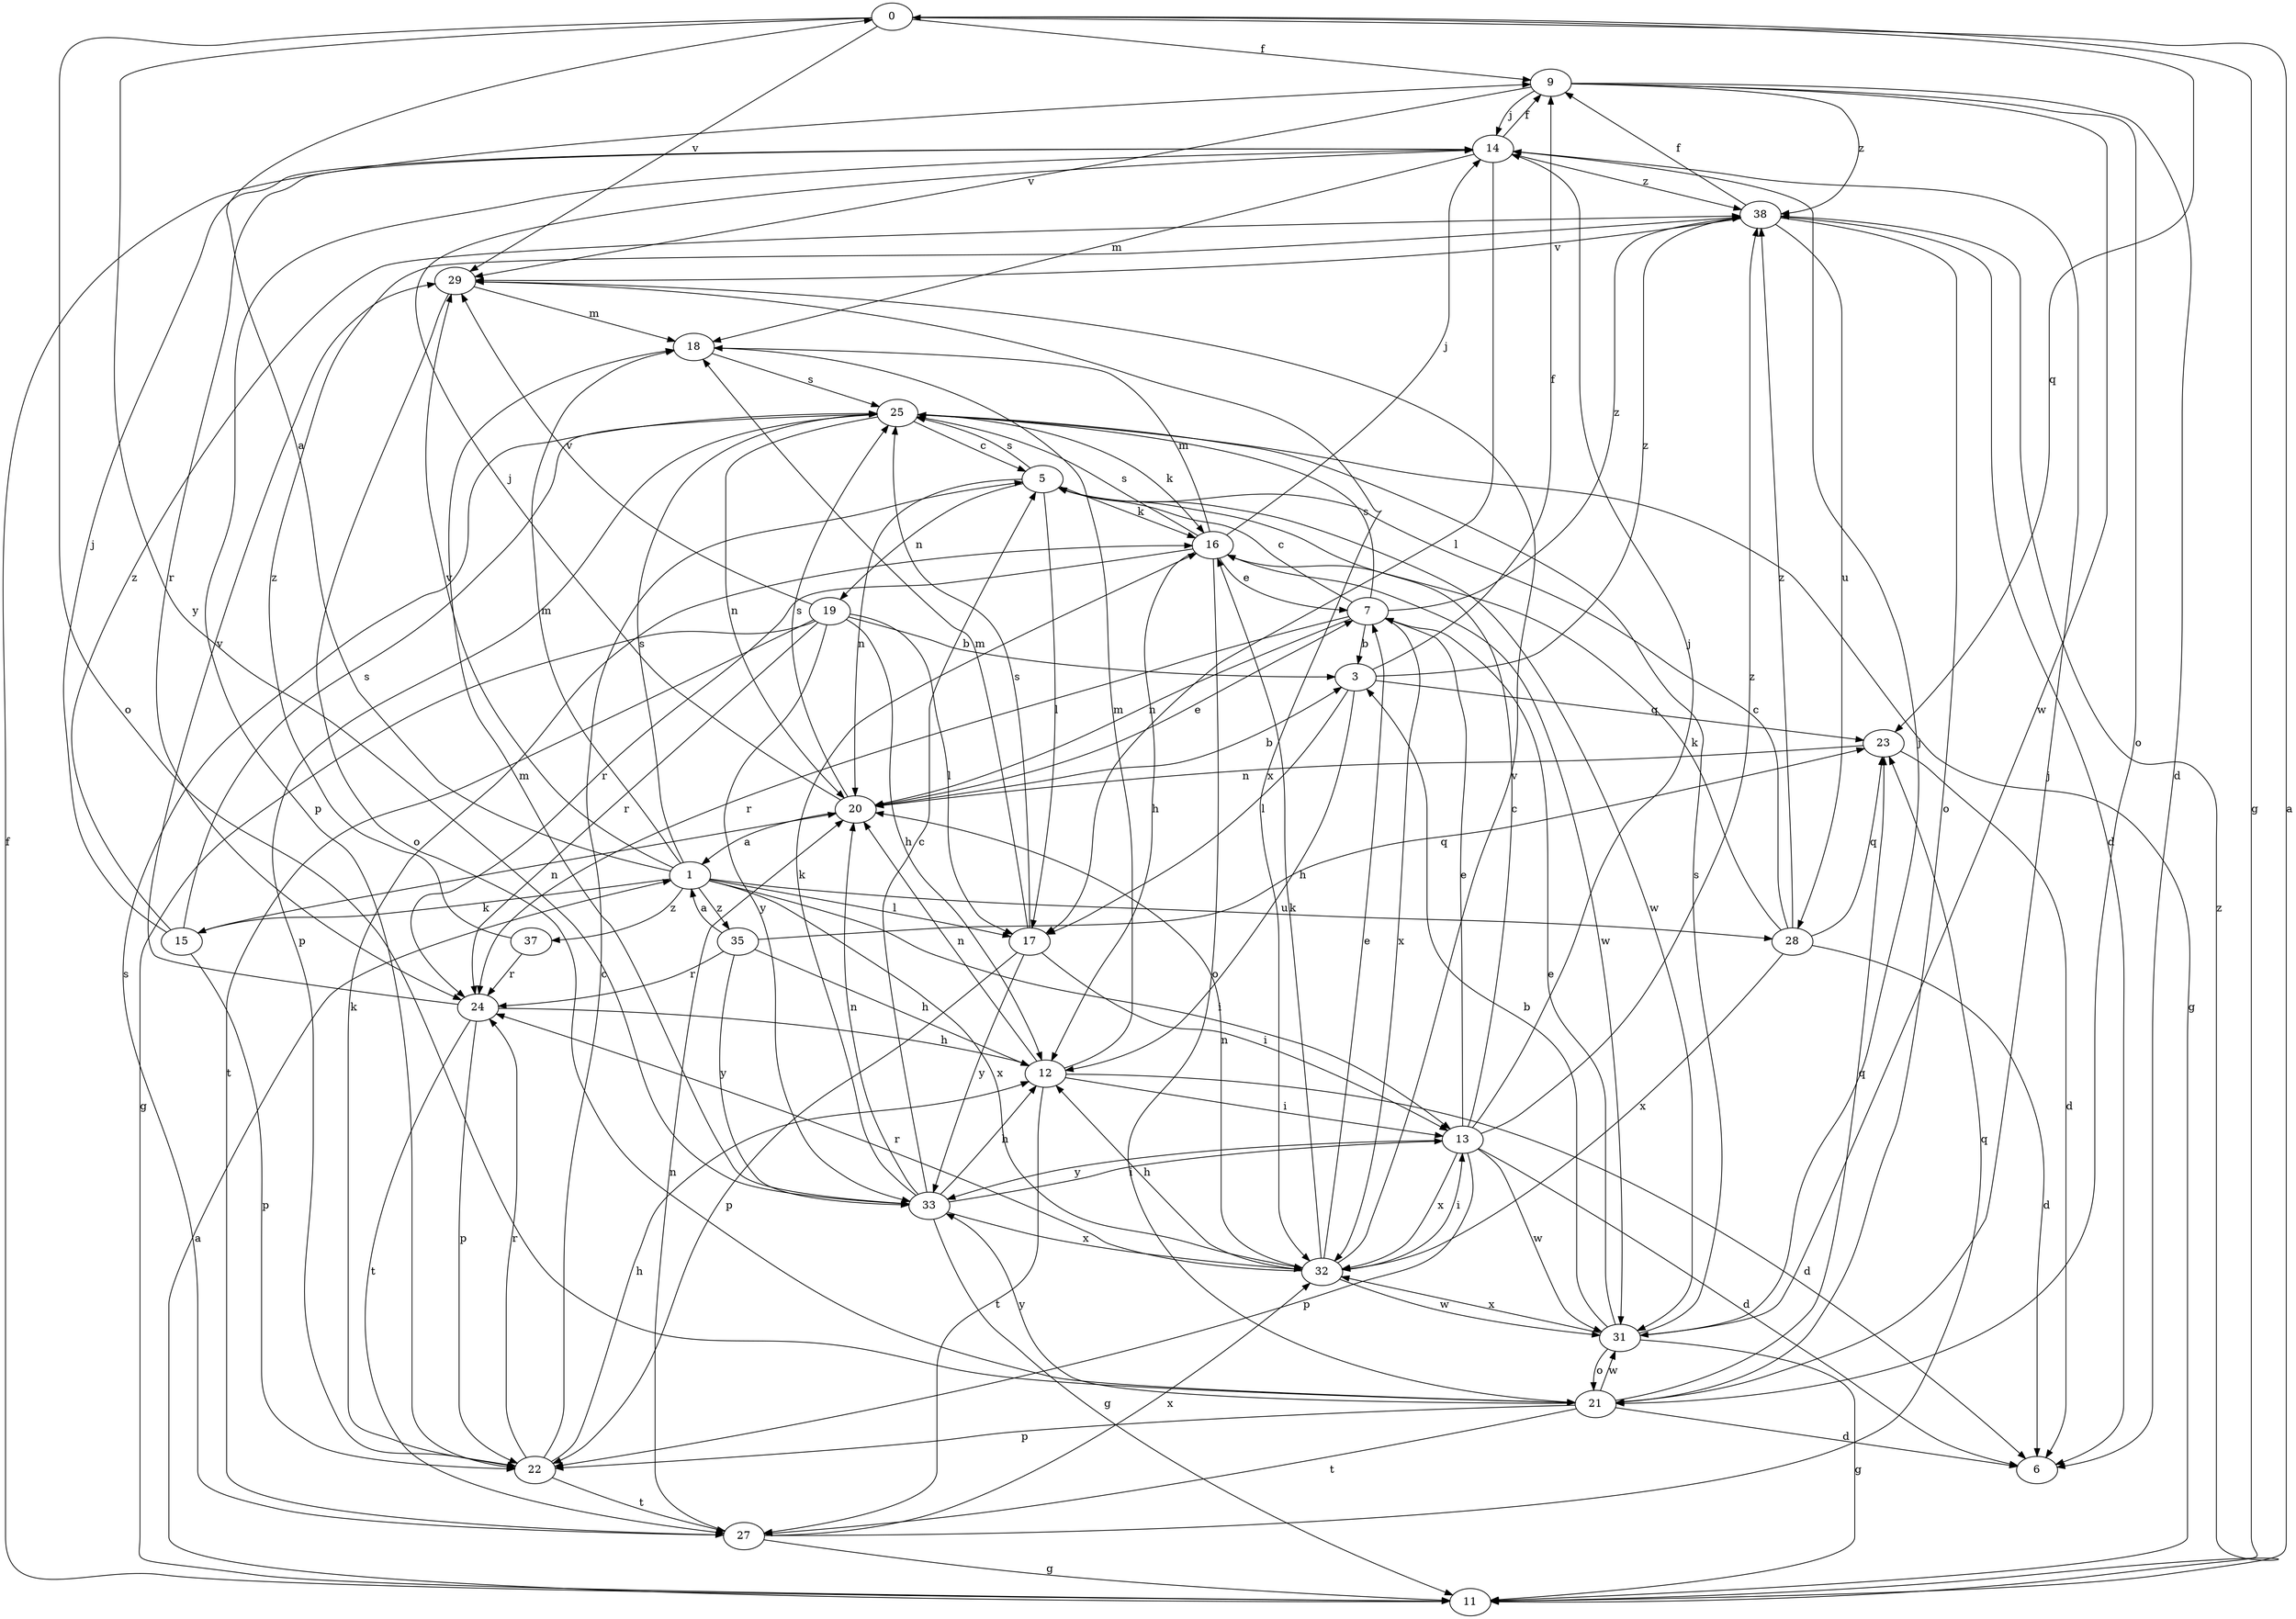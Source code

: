 strict digraph  {
0;
1;
3;
5;
6;
7;
9;
11;
12;
13;
14;
15;
16;
17;
18;
19;
20;
21;
22;
23;
24;
25;
27;
28;
29;
31;
32;
33;
35;
37;
38;
0 -> 9  [label=f];
0 -> 11  [label=g];
0 -> 21  [label=o];
0 -> 23  [label=q];
0 -> 29  [label=v];
0 -> 33  [label=y];
1 -> 0  [label=a];
1 -> 13  [label=i];
1 -> 15  [label=k];
1 -> 17  [label=l];
1 -> 18  [label=m];
1 -> 25  [label=s];
1 -> 28  [label=u];
1 -> 29  [label=v];
1 -> 32  [label=x];
1 -> 35  [label=z];
1 -> 37  [label=z];
3 -> 9  [label=f];
3 -> 12  [label=h];
3 -> 17  [label=l];
3 -> 23  [label=q];
3 -> 38  [label=z];
5 -> 16  [label=k];
5 -> 17  [label=l];
5 -> 19  [label=n];
5 -> 20  [label=n];
5 -> 25  [label=s];
5 -> 31  [label=w];
7 -> 3  [label=b];
7 -> 5  [label=c];
7 -> 20  [label=n];
7 -> 24  [label=r];
7 -> 25  [label=s];
7 -> 32  [label=x];
7 -> 38  [label=z];
9 -> 6  [label=d];
9 -> 14  [label=j];
9 -> 21  [label=o];
9 -> 29  [label=v];
9 -> 31  [label=w];
9 -> 38  [label=z];
11 -> 0  [label=a];
11 -> 1  [label=a];
11 -> 9  [label=f];
11 -> 38  [label=z];
12 -> 6  [label=d];
12 -> 13  [label=i];
12 -> 18  [label=m];
12 -> 20  [label=n];
12 -> 27  [label=t];
13 -> 5  [label=c];
13 -> 6  [label=d];
13 -> 7  [label=e];
13 -> 14  [label=j];
13 -> 22  [label=p];
13 -> 31  [label=w];
13 -> 32  [label=x];
13 -> 33  [label=y];
13 -> 38  [label=z];
14 -> 9  [label=f];
14 -> 17  [label=l];
14 -> 18  [label=m];
14 -> 22  [label=p];
14 -> 24  [label=r];
14 -> 38  [label=z];
15 -> 14  [label=j];
15 -> 20  [label=n];
15 -> 22  [label=p];
15 -> 25  [label=s];
15 -> 38  [label=z];
16 -> 7  [label=e];
16 -> 12  [label=h];
16 -> 14  [label=j];
16 -> 18  [label=m];
16 -> 21  [label=o];
16 -> 24  [label=r];
16 -> 25  [label=s];
16 -> 31  [label=w];
17 -> 13  [label=i];
17 -> 18  [label=m];
17 -> 22  [label=p];
17 -> 25  [label=s];
17 -> 33  [label=y];
18 -> 25  [label=s];
19 -> 3  [label=b];
19 -> 11  [label=g];
19 -> 12  [label=h];
19 -> 17  [label=l];
19 -> 24  [label=r];
19 -> 27  [label=t];
19 -> 29  [label=v];
19 -> 33  [label=y];
20 -> 1  [label=a];
20 -> 3  [label=b];
20 -> 7  [label=e];
20 -> 14  [label=j];
20 -> 25  [label=s];
21 -> 6  [label=d];
21 -> 14  [label=j];
21 -> 22  [label=p];
21 -> 23  [label=q];
21 -> 27  [label=t];
21 -> 31  [label=w];
21 -> 33  [label=y];
22 -> 5  [label=c];
22 -> 12  [label=h];
22 -> 16  [label=k];
22 -> 24  [label=r];
22 -> 27  [label=t];
23 -> 6  [label=d];
23 -> 20  [label=n];
24 -> 12  [label=h];
24 -> 22  [label=p];
24 -> 27  [label=t];
24 -> 29  [label=v];
25 -> 5  [label=c];
25 -> 11  [label=g];
25 -> 16  [label=k];
25 -> 20  [label=n];
25 -> 22  [label=p];
27 -> 11  [label=g];
27 -> 20  [label=n];
27 -> 23  [label=q];
27 -> 25  [label=s];
27 -> 32  [label=x];
28 -> 5  [label=c];
28 -> 6  [label=d];
28 -> 16  [label=k];
28 -> 23  [label=q];
28 -> 32  [label=x];
28 -> 38  [label=z];
29 -> 18  [label=m];
29 -> 21  [label=o];
29 -> 32  [label=x];
31 -> 3  [label=b];
31 -> 7  [label=e];
31 -> 11  [label=g];
31 -> 14  [label=j];
31 -> 21  [label=o];
31 -> 25  [label=s];
31 -> 32  [label=x];
32 -> 7  [label=e];
32 -> 12  [label=h];
32 -> 13  [label=i];
32 -> 16  [label=k];
32 -> 20  [label=n];
32 -> 24  [label=r];
32 -> 29  [label=v];
32 -> 31  [label=w];
33 -> 5  [label=c];
33 -> 11  [label=g];
33 -> 12  [label=h];
33 -> 13  [label=i];
33 -> 16  [label=k];
33 -> 18  [label=m];
33 -> 20  [label=n];
33 -> 32  [label=x];
35 -> 1  [label=a];
35 -> 12  [label=h];
35 -> 23  [label=q];
35 -> 24  [label=r];
35 -> 33  [label=y];
37 -> 24  [label=r];
37 -> 38  [label=z];
38 -> 6  [label=d];
38 -> 9  [label=f];
38 -> 21  [label=o];
38 -> 28  [label=u];
38 -> 29  [label=v];
}
